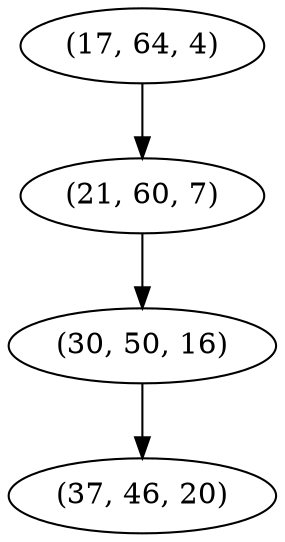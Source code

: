 digraph tree {
    "(17, 64, 4)";
    "(21, 60, 7)";
    "(30, 50, 16)";
    "(37, 46, 20)";
    "(17, 64, 4)" -> "(21, 60, 7)";
    "(21, 60, 7)" -> "(30, 50, 16)";
    "(30, 50, 16)" -> "(37, 46, 20)";
}
